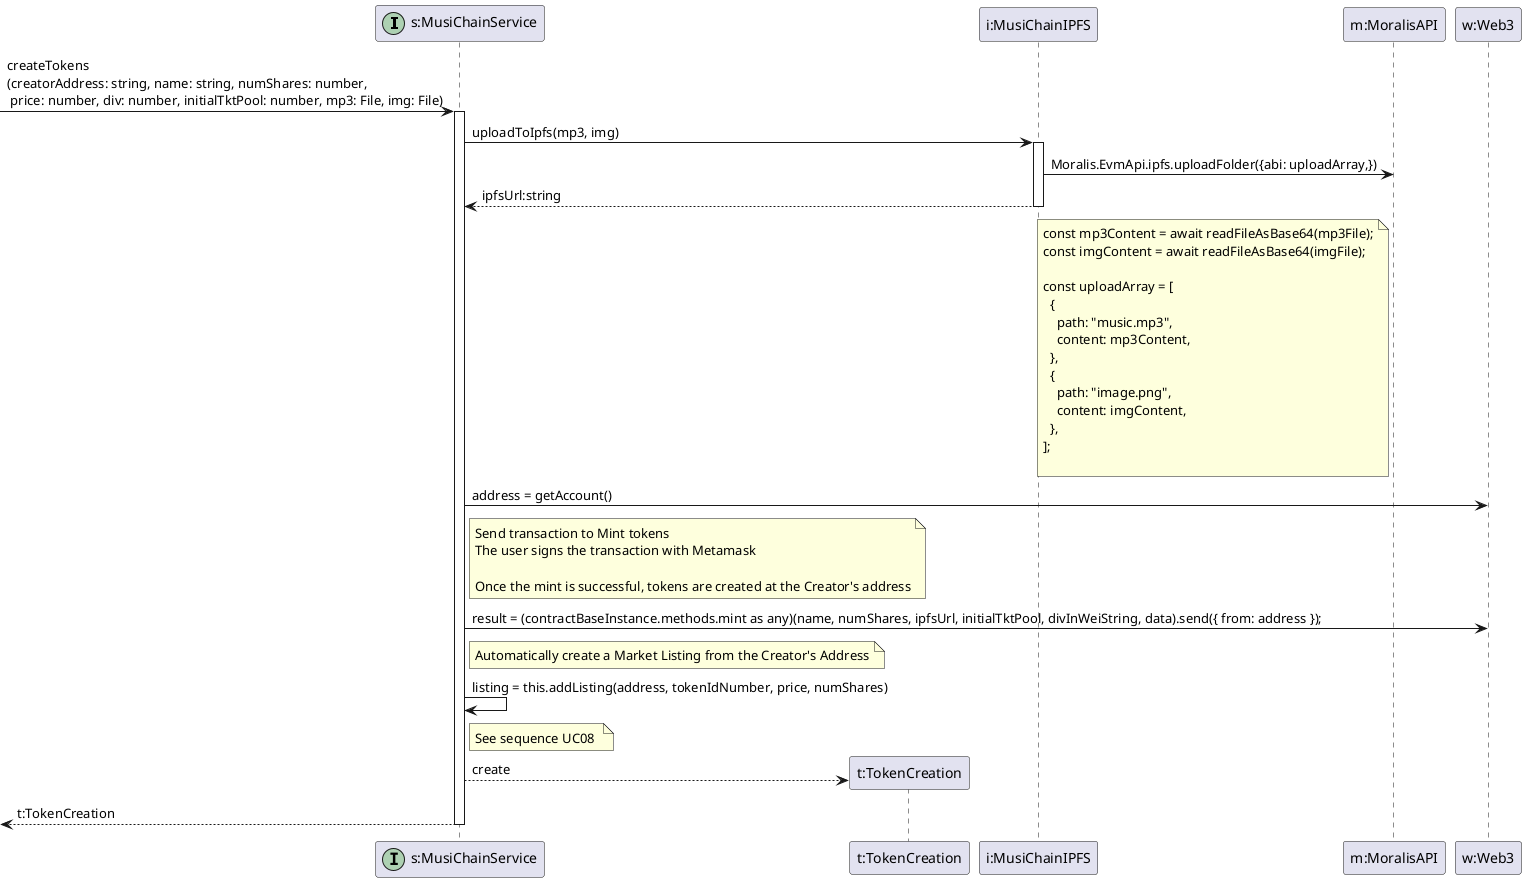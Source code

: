 @startuml
participant "s:MusiChainService" as s  << (I,#ADD1B2) >>
participant "t:TokenCreation" as t
participant "i:MusiChainIPFS" as i
participant "m:MoralisAPI" as m
participant "w:Web3" as w






 -> s : createTokens\n(creatorAddress: string, name: string, numShares: number,\n price: number, div: number, initialTktPool: number, mp3: File, img: File)
activate s


s->i: uploadToIpfs(mp3, img)
activate i
i-> m: Moralis.EvmApi.ipfs.uploadFolder({abi: uploadArray,})
i--> s: ipfsUrl:string
deactivate i
note left m
  const mp3Content = await readFileAsBase64(mp3File);
  const imgContent = await readFileAsBase64(imgFile);

  const uploadArray = [
    {
      path: "music.mp3",
      content: mp3Content,
    },
    {
      path: "image.png",
      content: imgContent,
    },
  ];

end note

s->w: address = getAccount()
note right s
Send transaction to Mint tokens
The user signs the transaction with Metamask

Once the mint is successful, tokens are created at the Creator's address
end note
s->w: result = (contractBaseInstance.methods.mint as any)(name, numShares, ipfsUrl, initialTktPool, divInWeiString, data).send({ from: address });
note right s
Automatically create a Market Listing from the Creator's Address
end note

s->s: listing = this.addListing(address, tokenIdNumber, price, numShares)
note right s
See sequence UC08 
end note
create t
s-->t: create
<--s: t:TokenCreation
deactivate s
@enduml
